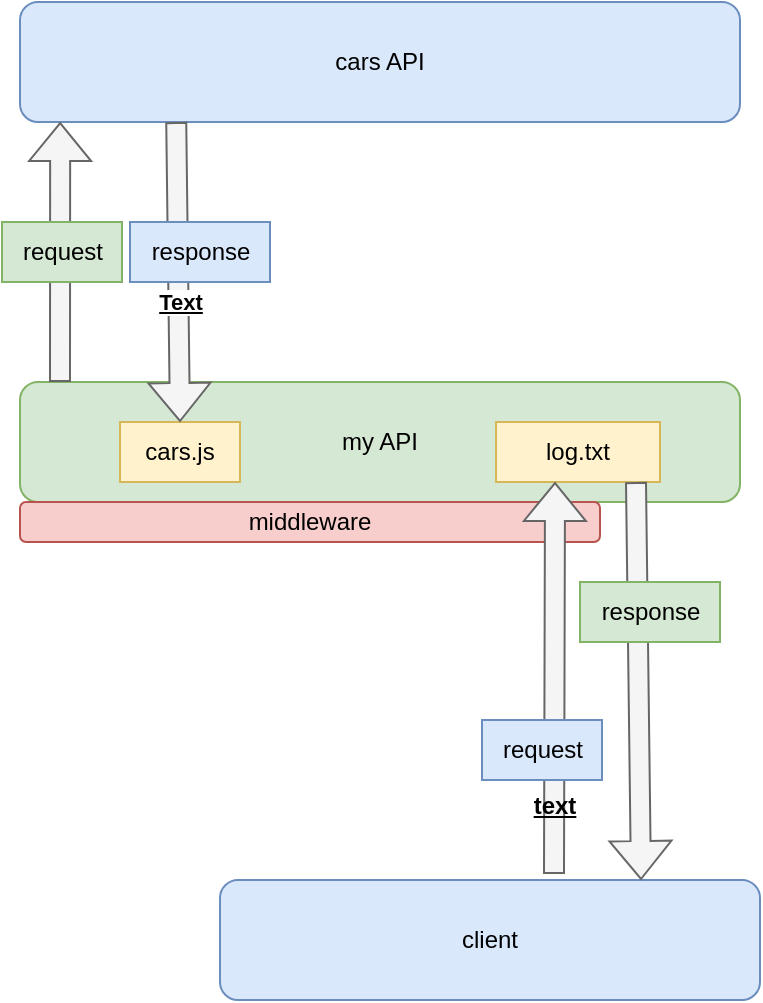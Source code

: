 <mxfile version="21.2.3" type="device">
  <diagram name="Страница 1" id="klCRWVCIViekjwjbWWE7">
    <mxGraphModel dx="1386" dy="791" grid="1" gridSize="10" guides="1" tooltips="1" connect="1" arrows="1" fold="1" page="1" pageScale="1" pageWidth="827" pageHeight="1169" math="0" shadow="0">
      <root>
        <mxCell id="0" />
        <mxCell id="1" parent="0" />
        <mxCell id="v3ju2A02DJZvRNDh2hFI-1" value="cars API" style="rounded=1;whiteSpace=wrap;html=1;fillColor=#dae8fc;strokeColor=#6c8ebf;" vertex="1" parent="1">
          <mxGeometry x="199" y="86" width="360" height="60" as="geometry" />
        </mxCell>
        <mxCell id="v3ju2A02DJZvRNDh2hFI-2" value="my API" style="rounded=1;whiteSpace=wrap;html=1;fillColor=#d5e8d4;strokeColor=#82b366;" vertex="1" parent="1">
          <mxGeometry x="199" y="276" width="360" height="60" as="geometry" />
        </mxCell>
        <mxCell id="v3ju2A02DJZvRNDh2hFI-3" value="client" style="rounded=1;whiteSpace=wrap;html=1;fillColor=#dae8fc;strokeColor=#6c8ebf;" vertex="1" parent="1">
          <mxGeometry x="299" y="525" width="270" height="60" as="geometry" />
        </mxCell>
        <mxCell id="v3ju2A02DJZvRNDh2hFI-16" value="" style="rounded=1;whiteSpace=wrap;html=1;" vertex="1" parent="1">
          <mxGeometry x="249" y="296" width="60" height="30" as="geometry" />
        </mxCell>
        <mxCell id="v3ju2A02DJZvRNDh2hFI-17" value="cars.js" style="text;strokeColor=#d6b656;align=center;fillColor=#fff2cc;html=1;verticalAlign=middle;whiteSpace=wrap;rounded=0;" vertex="1" parent="1">
          <mxGeometry x="249" y="296" width="60" height="30" as="geometry" />
        </mxCell>
        <mxCell id="v3ju2A02DJZvRNDh2hFI-18" value="" style="shape=flexArrow;endArrow=classic;html=1;rounded=0;entryX=0.078;entryY=1;entryDx=0;entryDy=0;entryPerimeter=0;fillColor=#f5f5f5;strokeColor=#666666;" edge="1" parent="1">
          <mxGeometry width="50" height="50" relative="1" as="geometry">
            <mxPoint x="219" y="276" as="sourcePoint" />
            <mxPoint x="219.08" y="146" as="targetPoint" />
          </mxGeometry>
        </mxCell>
        <mxCell id="v3ju2A02DJZvRNDh2hFI-20" value="" style="shape=flexArrow;endArrow=classic;html=1;rounded=0;exitX=0.217;exitY=1;exitDx=0;exitDy=0;exitPerimeter=0;entryX=0.5;entryY=0;entryDx=0;entryDy=0;fillColor=#f5f5f5;strokeColor=#666666;" edge="1" parent="1" source="v3ju2A02DJZvRNDh2hFI-1" target="v3ju2A02DJZvRNDh2hFI-17">
          <mxGeometry width="50" height="50" relative="1" as="geometry">
            <mxPoint x="499" y="326" as="sourcePoint" />
            <mxPoint x="549" y="276" as="targetPoint" />
          </mxGeometry>
        </mxCell>
        <mxCell id="v3ju2A02DJZvRNDh2hFI-35" value="Text" style="edgeLabel;html=1;align=center;verticalAlign=middle;resizable=0;points=[];fontStyle=5" vertex="1" connectable="0" parent="v3ju2A02DJZvRNDh2hFI-20">
          <mxGeometry x="0.533" y="-2" relative="1" as="geometry">
            <mxPoint x="2" y="-25" as="offset" />
          </mxGeometry>
        </mxCell>
        <mxCell id="v3ju2A02DJZvRNDh2hFI-26" value="" style="rounded=1;whiteSpace=wrap;html=1;" vertex="1" parent="1">
          <mxGeometry x="437" y="296" width="82" height="30" as="geometry" />
        </mxCell>
        <mxCell id="v3ju2A02DJZvRNDh2hFI-27" value="log.txt" style="text;strokeColor=#d6b656;align=center;fillColor=#fff2cc;html=1;verticalAlign=middle;whiteSpace=wrap;rounded=0;" vertex="1" parent="1">
          <mxGeometry x="437" y="296" width="82" height="30" as="geometry" />
        </mxCell>
        <mxCell id="v3ju2A02DJZvRNDh2hFI-32" value="middleware" style="rounded=1;whiteSpace=wrap;html=1;fillColor=#f8cecc;strokeColor=#b85450;" vertex="1" parent="1">
          <mxGeometry x="199" y="336" width="290" height="20" as="geometry" />
        </mxCell>
        <mxCell id="v3ju2A02DJZvRNDh2hFI-33" value="" style="shape=flexArrow;endArrow=classic;html=1;rounded=0;entryX=0.078;entryY=1;entryDx=0;entryDy=0;entryPerimeter=0;exitX=0.632;exitY=-0.05;exitDx=0;exitDy=0;exitPerimeter=0;fillColor=#f5f5f5;strokeColor=#666666;" edge="1" parent="1">
          <mxGeometry width="50" height="50" relative="1" as="geometry">
            <mxPoint x="466" y="522" as="sourcePoint" />
            <mxPoint x="466.5" y="326" as="targetPoint" />
          </mxGeometry>
        </mxCell>
        <mxCell id="v3ju2A02DJZvRNDh2hFI-34" value="" style="shape=flexArrow;endArrow=classic;html=1;rounded=0;exitX=0.217;exitY=1;exitDx=0;exitDy=0;exitPerimeter=0;entryX=0.75;entryY=0;entryDx=0;entryDy=0;fillColor=#f5f5f5;strokeColor=#666666;" edge="1" parent="1">
          <mxGeometry width="50" height="50" relative="1" as="geometry">
            <mxPoint x="507" y="326" as="sourcePoint" />
            <mxPoint x="509.5" y="525" as="targetPoint" />
          </mxGeometry>
        </mxCell>
        <mxCell id="v3ju2A02DJZvRNDh2hFI-36" value="request" style="text;html=1;align=center;verticalAlign=middle;resizable=0;points=[];autosize=1;strokeColor=#82b366;fillColor=#d5e8d4;" vertex="1" parent="1">
          <mxGeometry x="190" y="196" width="60" height="30" as="geometry" />
        </mxCell>
        <mxCell id="v3ju2A02DJZvRNDh2hFI-38" value="response" style="text;html=1;align=center;verticalAlign=middle;resizable=0;points=[];autosize=1;strokeColor=#6c8ebf;fillColor=#dae8fc;" vertex="1" parent="1">
          <mxGeometry x="254" y="196" width="70" height="30" as="geometry" />
        </mxCell>
        <mxCell id="v3ju2A02DJZvRNDh2hFI-39" value="request" style="text;html=1;align=center;verticalAlign=middle;resizable=0;points=[];autosize=1;strokeColor=#6c8ebf;fillColor=#dae8fc;" vertex="1" parent="1">
          <mxGeometry x="430" y="445" width="60" height="30" as="geometry" />
        </mxCell>
        <mxCell id="v3ju2A02DJZvRNDh2hFI-40" value="text" style="text;html=1;align=center;verticalAlign=middle;resizable=0;points=[];autosize=1;strokeColor=none;fillColor=none;fontStyle=5" vertex="1" parent="1">
          <mxGeometry x="446" y="473" width="40" height="30" as="geometry" />
        </mxCell>
        <mxCell id="v3ju2A02DJZvRNDh2hFI-41" value="response" style="text;html=1;align=center;verticalAlign=middle;resizable=0;points=[];autosize=1;strokeColor=#82b366;fillColor=#d5e8d4;" vertex="1" parent="1">
          <mxGeometry x="479" y="376" width="70" height="30" as="geometry" />
        </mxCell>
      </root>
    </mxGraphModel>
  </diagram>
</mxfile>
